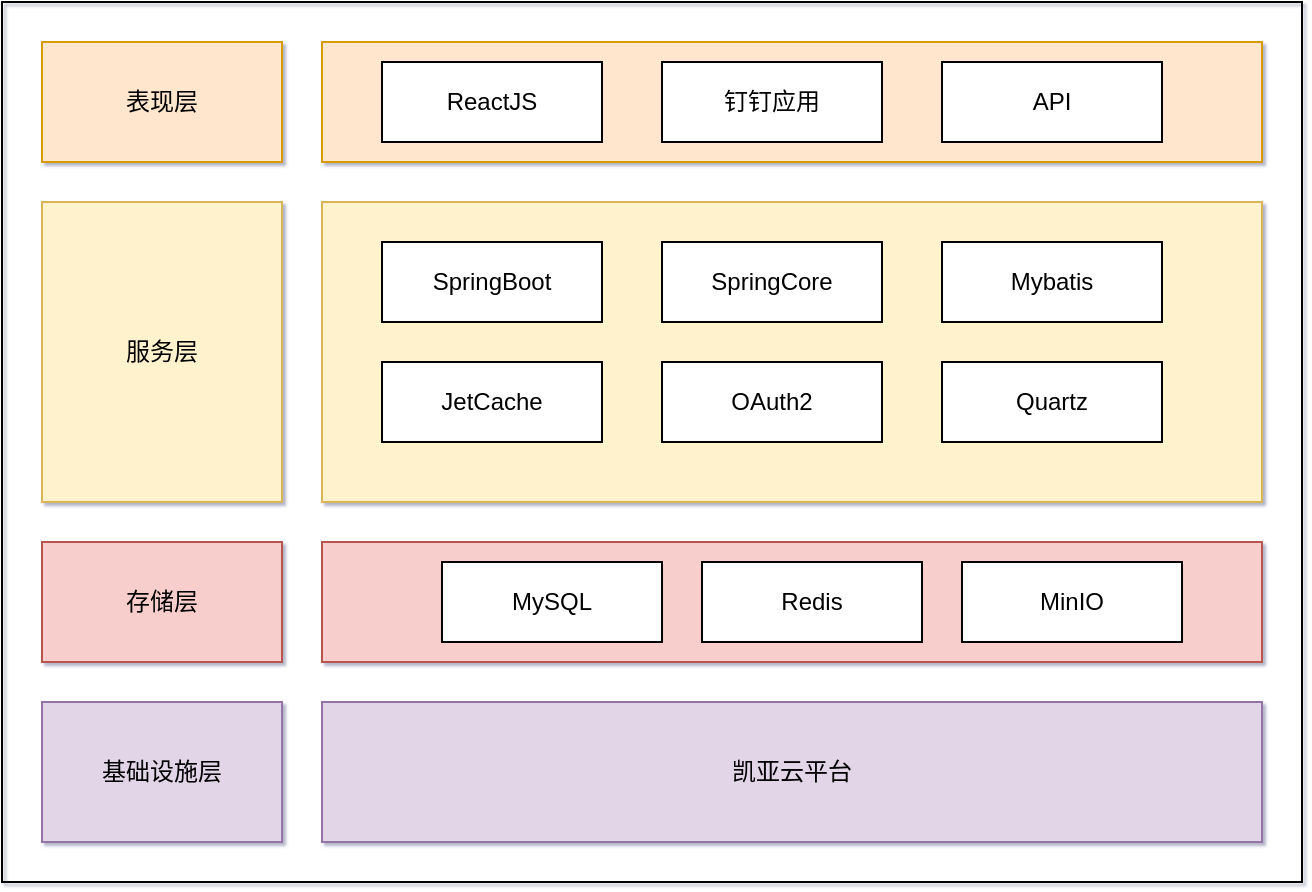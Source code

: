 <mxfile version="20.1.1" type="github">
  <diagram id="KvTSBWndc6eD5BLYHtSI" name="第 1 页">
    <mxGraphModel dx="1135" dy="771" grid="1" gridSize="10" guides="1" tooltips="1" connect="1" arrows="1" fold="1" page="1" pageScale="1" pageWidth="827" pageHeight="1169" math="0" shadow="1">
      <root>
        <mxCell id="0" />
        <mxCell id="1" parent="0" />
        <mxCell id="DO_eTJAPRYyBR4aNDUrh-20" value="" style="rounded=0;whiteSpace=wrap;html=1;fillColor=none;" vertex="1" parent="1">
          <mxGeometry x="10" y="50" width="650" height="440" as="geometry" />
        </mxCell>
        <mxCell id="DO_eTJAPRYyBR4aNDUrh-1" value="凯亚云平台" style="rounded=0;whiteSpace=wrap;html=1;fillColor=#e1d5e7;strokeColor=#9673a6;" vertex="1" parent="1">
          <mxGeometry x="170" y="400" width="470" height="70" as="geometry" />
        </mxCell>
        <mxCell id="DO_eTJAPRYyBR4aNDUrh-2" value="" style="rounded=0;whiteSpace=wrap;html=1;fillColor=#f8cecc;strokeColor=#b85450;" vertex="1" parent="1">
          <mxGeometry x="170" y="320" width="470" height="60" as="geometry" />
        </mxCell>
        <mxCell id="DO_eTJAPRYyBR4aNDUrh-3" value="MySQL" style="rounded=0;whiteSpace=wrap;html=1;" vertex="1" parent="1">
          <mxGeometry x="230" y="330" width="110" height="40" as="geometry" />
        </mxCell>
        <mxCell id="DO_eTJAPRYyBR4aNDUrh-4" value="Redis" style="rounded=0;whiteSpace=wrap;html=1;" vertex="1" parent="1">
          <mxGeometry x="360" y="330" width="110" height="40" as="geometry" />
        </mxCell>
        <mxCell id="DO_eTJAPRYyBR4aNDUrh-5" value="" style="rounded=0;whiteSpace=wrap;html=1;fillColor=#ffe6cc;strokeColor=#d79b00;" vertex="1" parent="1">
          <mxGeometry x="170" y="70" width="470" height="60" as="geometry" />
        </mxCell>
        <mxCell id="DO_eTJAPRYyBR4aNDUrh-6" value="ReactJS" style="rounded=0;whiteSpace=wrap;html=1;" vertex="1" parent="1">
          <mxGeometry x="200" y="80" width="110" height="40" as="geometry" />
        </mxCell>
        <mxCell id="DO_eTJAPRYyBR4aNDUrh-7" value="钉钉应用" style="rounded=0;whiteSpace=wrap;html=1;" vertex="1" parent="1">
          <mxGeometry x="340" y="80" width="110" height="40" as="geometry" />
        </mxCell>
        <mxCell id="DO_eTJAPRYyBR4aNDUrh-8" value="API" style="rounded=0;whiteSpace=wrap;html=1;" vertex="1" parent="1">
          <mxGeometry x="480" y="80" width="110" height="40" as="geometry" />
        </mxCell>
        <mxCell id="DO_eTJAPRYyBR4aNDUrh-9" value="" style="rounded=0;whiteSpace=wrap;html=1;fillColor=#fff2cc;strokeColor=#d6b656;" vertex="1" parent="1">
          <mxGeometry x="170" y="150" width="470" height="150" as="geometry" />
        </mxCell>
        <mxCell id="DO_eTJAPRYyBR4aNDUrh-10" value="SpringBoot" style="rounded=0;whiteSpace=wrap;html=1;" vertex="1" parent="1">
          <mxGeometry x="200" y="170" width="110" height="40" as="geometry" />
        </mxCell>
        <mxCell id="DO_eTJAPRYyBR4aNDUrh-11" value="SpringCore" style="rounded=0;whiteSpace=wrap;html=1;" vertex="1" parent="1">
          <mxGeometry x="340" y="170" width="110" height="40" as="geometry" />
        </mxCell>
        <mxCell id="DO_eTJAPRYyBR4aNDUrh-12" value="Mybatis" style="rounded=0;whiteSpace=wrap;html=1;" vertex="1" parent="1">
          <mxGeometry x="480" y="170" width="110" height="40" as="geometry" />
        </mxCell>
        <mxCell id="DO_eTJAPRYyBR4aNDUrh-13" value="JetCache" style="rounded=0;whiteSpace=wrap;html=1;" vertex="1" parent="1">
          <mxGeometry x="200" y="230" width="110" height="40" as="geometry" />
        </mxCell>
        <mxCell id="DO_eTJAPRYyBR4aNDUrh-14" value="OAuth2" style="rounded=0;whiteSpace=wrap;html=1;" vertex="1" parent="1">
          <mxGeometry x="340" y="230" width="110" height="40" as="geometry" />
        </mxCell>
        <mxCell id="DO_eTJAPRYyBR4aNDUrh-15" value="MinIO" style="rounded=0;whiteSpace=wrap;html=1;" vertex="1" parent="1">
          <mxGeometry x="490" y="330" width="110" height="40" as="geometry" />
        </mxCell>
        <mxCell id="DO_eTJAPRYyBR4aNDUrh-16" value="表现层" style="rounded=0;whiteSpace=wrap;html=1;fillColor=#ffe6cc;strokeColor=#d79b00;" vertex="1" parent="1">
          <mxGeometry x="30" y="70" width="120" height="60" as="geometry" />
        </mxCell>
        <mxCell id="DO_eTJAPRYyBR4aNDUrh-17" value="服务层" style="rounded=0;whiteSpace=wrap;html=1;fillColor=#fff2cc;strokeColor=#d6b656;" vertex="1" parent="1">
          <mxGeometry x="30" y="150" width="120" height="150" as="geometry" />
        </mxCell>
        <mxCell id="DO_eTJAPRYyBR4aNDUrh-18" value="存储层" style="rounded=0;whiteSpace=wrap;html=1;fillColor=#f8cecc;strokeColor=#b85450;" vertex="1" parent="1">
          <mxGeometry x="30" y="320" width="120" height="60" as="geometry" />
        </mxCell>
        <mxCell id="DO_eTJAPRYyBR4aNDUrh-19" value="基础设施层" style="rounded=0;whiteSpace=wrap;html=1;fillColor=#e1d5e7;strokeColor=#9673a6;" vertex="1" parent="1">
          <mxGeometry x="30" y="400" width="120" height="70" as="geometry" />
        </mxCell>
        <mxCell id="DO_eTJAPRYyBR4aNDUrh-21" value="Quartz" style="rounded=0;whiteSpace=wrap;html=1;" vertex="1" parent="1">
          <mxGeometry x="480" y="230" width="110" height="40" as="geometry" />
        </mxCell>
      </root>
    </mxGraphModel>
  </diagram>
</mxfile>
